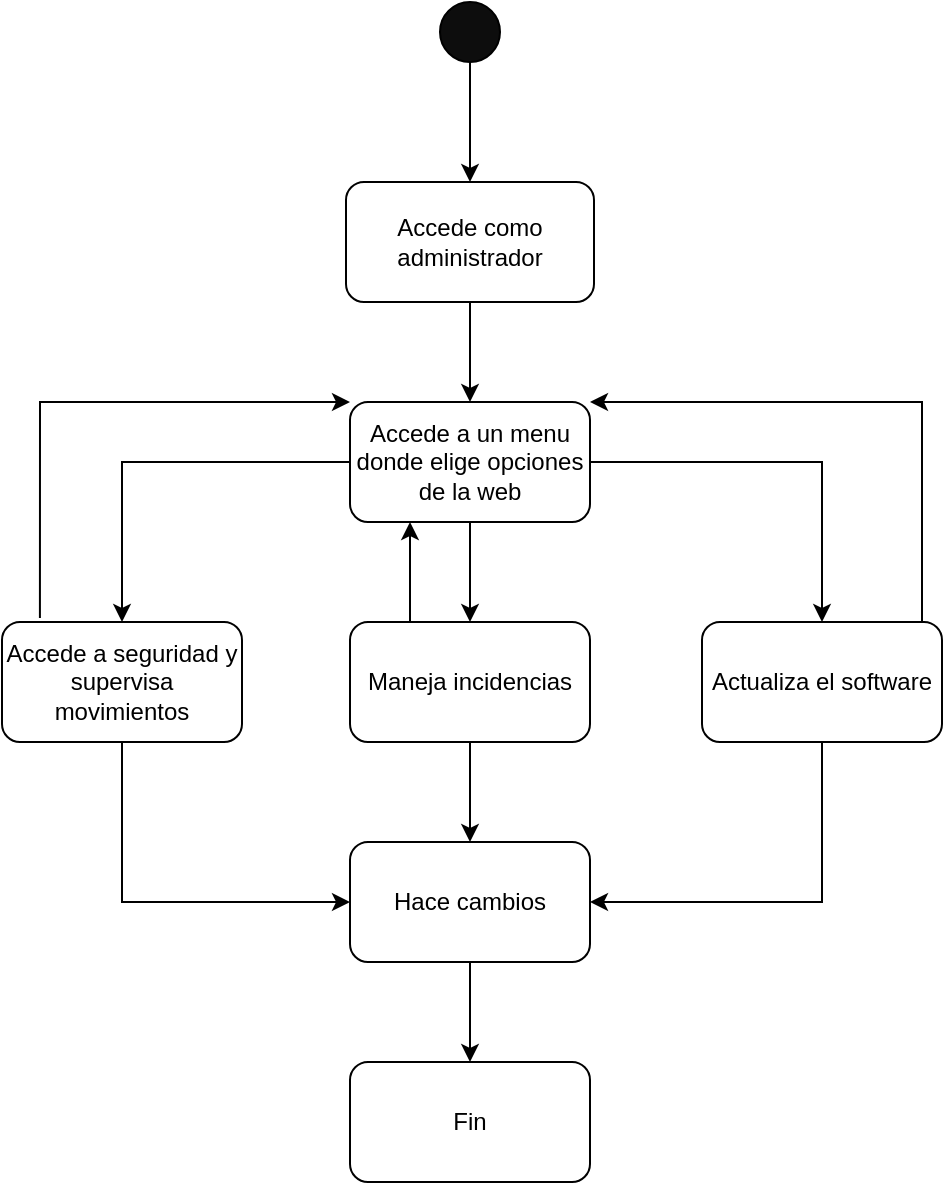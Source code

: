 <mxfile version="24.4.4" type="device">
  <diagram name="Página-1" id="TYdSh0J7B7y8Ina0xyDI">
    <mxGraphModel dx="1434" dy="758" grid="1" gridSize="10" guides="1" tooltips="1" connect="1" arrows="1" fold="1" page="1" pageScale="1" pageWidth="827" pageHeight="1169" math="0" shadow="0">
      <root>
        <mxCell id="0" />
        <mxCell id="1" parent="0" />
        <mxCell id="riL6Vbzfa0xnlbF4RZkq-1" value="" style="ellipse;whiteSpace=wrap;html=1;aspect=fixed;fillColor=#0D0D0D;" vertex="1" parent="1">
          <mxGeometry x="399" y="80" width="30" height="30" as="geometry" />
        </mxCell>
        <mxCell id="riL6Vbzfa0xnlbF4RZkq-2" value="Accede como administrador" style="rounded=1;whiteSpace=wrap;html=1;" vertex="1" parent="1">
          <mxGeometry x="352" y="170" width="124" height="60" as="geometry" />
        </mxCell>
        <mxCell id="riL6Vbzfa0xnlbF4RZkq-3" value="Accede a un menu donde elige opciones de la web" style="rounded=1;whiteSpace=wrap;html=1;" vertex="1" parent="1">
          <mxGeometry x="354" y="280" width="120" height="60" as="geometry" />
        </mxCell>
        <mxCell id="riL6Vbzfa0xnlbF4RZkq-4" value="Accede a seguridad y supervisa movimientos" style="rounded=1;whiteSpace=wrap;html=1;" vertex="1" parent="1">
          <mxGeometry x="180" y="390" width="120" height="60" as="geometry" />
        </mxCell>
        <mxCell id="riL6Vbzfa0xnlbF4RZkq-5" value="Hace cambios" style="rounded=1;whiteSpace=wrap;html=1;" vertex="1" parent="1">
          <mxGeometry x="354" y="500" width="120" height="60" as="geometry" />
        </mxCell>
        <mxCell id="riL6Vbzfa0xnlbF4RZkq-6" value="Fin" style="rounded=1;whiteSpace=wrap;html=1;" vertex="1" parent="1">
          <mxGeometry x="354" y="610" width="120" height="60" as="geometry" />
        </mxCell>
        <mxCell id="riL6Vbzfa0xnlbF4RZkq-7" value="" style="endArrow=classic;html=1;rounded=0;exitX=0.5;exitY=1;exitDx=0;exitDy=0;entryX=0.5;entryY=0;entryDx=0;entryDy=0;" edge="1" parent="1" source="riL6Vbzfa0xnlbF4RZkq-1" target="riL6Vbzfa0xnlbF4RZkq-2">
          <mxGeometry width="50" height="50" relative="1" as="geometry">
            <mxPoint x="390" y="420" as="sourcePoint" />
            <mxPoint x="440" y="370" as="targetPoint" />
          </mxGeometry>
        </mxCell>
        <mxCell id="riL6Vbzfa0xnlbF4RZkq-8" value="" style="endArrow=classic;html=1;rounded=0;exitX=0.5;exitY=1;exitDx=0;exitDy=0;entryX=0.5;entryY=0;entryDx=0;entryDy=0;" edge="1" parent="1" source="riL6Vbzfa0xnlbF4RZkq-2" target="riL6Vbzfa0xnlbF4RZkq-3">
          <mxGeometry width="50" height="50" relative="1" as="geometry">
            <mxPoint x="424" y="120" as="sourcePoint" />
            <mxPoint x="424" y="180" as="targetPoint" />
          </mxGeometry>
        </mxCell>
        <mxCell id="riL6Vbzfa0xnlbF4RZkq-9" value="" style="endArrow=classic;html=1;rounded=0;exitX=0;exitY=0.5;exitDx=0;exitDy=0;entryX=0.5;entryY=0;entryDx=0;entryDy=0;" edge="1" parent="1" source="riL6Vbzfa0xnlbF4RZkq-3" target="riL6Vbzfa0xnlbF4RZkq-4">
          <mxGeometry width="50" height="50" relative="1" as="geometry">
            <mxPoint x="434" y="130" as="sourcePoint" />
            <mxPoint x="434" y="190" as="targetPoint" />
            <Array as="points">
              <mxPoint x="240" y="310" />
            </Array>
          </mxGeometry>
        </mxCell>
        <mxCell id="riL6Vbzfa0xnlbF4RZkq-10" value="" style="endArrow=classic;html=1;rounded=0;exitX=0.5;exitY=1;exitDx=0;exitDy=0;entryX=0;entryY=0.5;entryDx=0;entryDy=0;" edge="1" parent="1" source="riL6Vbzfa0xnlbF4RZkq-4" target="riL6Vbzfa0xnlbF4RZkq-5">
          <mxGeometry width="50" height="50" relative="1" as="geometry">
            <mxPoint x="444" y="140" as="sourcePoint" />
            <mxPoint x="444" y="200" as="targetPoint" />
            <Array as="points">
              <mxPoint x="240" y="530" />
            </Array>
          </mxGeometry>
        </mxCell>
        <mxCell id="riL6Vbzfa0xnlbF4RZkq-11" value="" style="endArrow=classic;html=1;rounded=0;exitX=0.5;exitY=1;exitDx=0;exitDy=0;entryX=0.5;entryY=0;entryDx=0;entryDy=0;" edge="1" parent="1" source="riL6Vbzfa0xnlbF4RZkq-5" target="riL6Vbzfa0xnlbF4RZkq-6">
          <mxGeometry width="50" height="50" relative="1" as="geometry">
            <mxPoint x="454" y="150" as="sourcePoint" />
            <mxPoint x="454" y="210" as="targetPoint" />
          </mxGeometry>
        </mxCell>
        <mxCell id="riL6Vbzfa0xnlbF4RZkq-17" value="" style="endArrow=classic;html=1;rounded=0;entryX=0;entryY=0;entryDx=0;entryDy=0;exitX=0.158;exitY=-0.033;exitDx=0;exitDy=0;exitPerimeter=0;" edge="1" parent="1" source="riL6Vbzfa0xnlbF4RZkq-4" target="riL6Vbzfa0xnlbF4RZkq-3">
          <mxGeometry width="50" height="50" relative="1" as="geometry">
            <mxPoint x="180" y="390" as="sourcePoint" />
            <mxPoint x="440" y="370" as="targetPoint" />
            <Array as="points">
              <mxPoint x="199" y="280" />
            </Array>
          </mxGeometry>
        </mxCell>
        <mxCell id="riL6Vbzfa0xnlbF4RZkq-18" value="Actualiza el software" style="rounded=1;whiteSpace=wrap;html=1;" vertex="1" parent="1">
          <mxGeometry x="530" y="390" width="120" height="60" as="geometry" />
        </mxCell>
        <mxCell id="riL6Vbzfa0xnlbF4RZkq-19" value="" style="endArrow=classic;html=1;rounded=0;exitX=1;exitY=0.5;exitDx=0;exitDy=0;entryX=0.5;entryY=0;entryDx=0;entryDy=0;" edge="1" parent="1" source="riL6Vbzfa0xnlbF4RZkq-3">
          <mxGeometry width="50" height="50" relative="1" as="geometry">
            <mxPoint x="704" y="310" as="sourcePoint" />
            <mxPoint x="590" y="390" as="targetPoint" />
            <Array as="points">
              <mxPoint x="590" y="310" />
            </Array>
          </mxGeometry>
        </mxCell>
        <mxCell id="riL6Vbzfa0xnlbF4RZkq-20" value="" style="endArrow=classic;html=1;rounded=0;entryX=1;entryY=0;entryDx=0;entryDy=0;exitX=0.158;exitY=-0.033;exitDx=0;exitDy=0;exitPerimeter=0;" edge="1" parent="1" target="riL6Vbzfa0xnlbF4RZkq-3">
          <mxGeometry width="50" height="50" relative="1" as="geometry">
            <mxPoint x="640" y="390" as="sourcePoint" />
            <mxPoint x="795" y="282" as="targetPoint" />
            <Array as="points">
              <mxPoint x="640" y="280" />
            </Array>
          </mxGeometry>
        </mxCell>
        <mxCell id="riL6Vbzfa0xnlbF4RZkq-21" value="" style="endArrow=classic;html=1;rounded=0;exitX=0.5;exitY=1;exitDx=0;exitDy=0;entryX=1;entryY=0.5;entryDx=0;entryDy=0;" edge="1" parent="1" target="riL6Vbzfa0xnlbF4RZkq-5">
          <mxGeometry width="50" height="50" relative="1" as="geometry">
            <mxPoint x="590" y="450" as="sourcePoint" />
            <mxPoint x="704" y="530" as="targetPoint" />
            <Array as="points">
              <mxPoint x="590" y="530" />
            </Array>
          </mxGeometry>
        </mxCell>
        <mxCell id="riL6Vbzfa0xnlbF4RZkq-22" value="Maneja incidencias" style="rounded=1;whiteSpace=wrap;html=1;" vertex="1" parent="1">
          <mxGeometry x="354" y="390" width="120" height="60" as="geometry" />
        </mxCell>
        <mxCell id="riL6Vbzfa0xnlbF4RZkq-23" value="" style="endArrow=classic;html=1;rounded=0;exitX=0.25;exitY=0;exitDx=0;exitDy=0;entryX=0.25;entryY=1;entryDx=0;entryDy=0;" edge="1" parent="1" source="riL6Vbzfa0xnlbF4RZkq-22" target="riL6Vbzfa0xnlbF4RZkq-3">
          <mxGeometry width="50" height="50" relative="1" as="geometry">
            <mxPoint x="390" y="420" as="sourcePoint" />
            <mxPoint x="440" y="370" as="targetPoint" />
          </mxGeometry>
        </mxCell>
        <mxCell id="riL6Vbzfa0xnlbF4RZkq-24" value="" style="endArrow=classic;html=1;rounded=0;exitX=0.5;exitY=1;exitDx=0;exitDy=0;entryX=0.5;entryY=0;entryDx=0;entryDy=0;" edge="1" parent="1" source="riL6Vbzfa0xnlbF4RZkq-3" target="riL6Vbzfa0xnlbF4RZkq-22">
          <mxGeometry width="50" height="50" relative="1" as="geometry">
            <mxPoint x="390" y="420" as="sourcePoint" />
            <mxPoint x="440" y="370" as="targetPoint" />
          </mxGeometry>
        </mxCell>
        <mxCell id="riL6Vbzfa0xnlbF4RZkq-25" value="" style="endArrow=classic;html=1;rounded=0;exitX=0.5;exitY=1;exitDx=0;exitDy=0;entryX=0.5;entryY=0;entryDx=0;entryDy=0;" edge="1" parent="1">
          <mxGeometry width="50" height="50" relative="1" as="geometry">
            <mxPoint x="414" y="450" as="sourcePoint" />
            <mxPoint x="414" y="500" as="targetPoint" />
          </mxGeometry>
        </mxCell>
      </root>
    </mxGraphModel>
  </diagram>
</mxfile>
